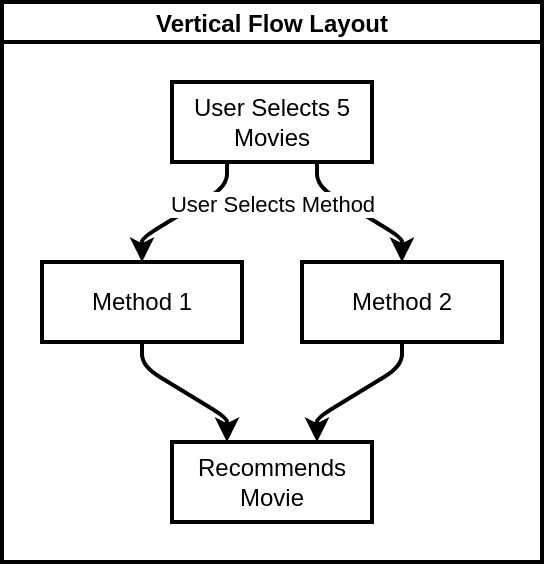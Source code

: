 <mxfile version="22.1.18" type="github">
  <diagram id="C5RBs43oDa-KdzZeNtuy" name="Page-1">
    <mxGraphModel dx="792" dy="1155" grid="1" gridSize="10" guides="1" tooltips="1" connect="1" arrows="1" fold="1" page="1" pageScale="1" pageWidth="827" pageHeight="1169" math="0" shadow="0">
      <root>
        <mxCell id="WIyWlLk6GJQsqaUBKTNV-0" />
        <mxCell id="WIyWlLk6GJQsqaUBKTNV-1" parent="WIyWlLk6GJQsqaUBKTNV-0" />
        <mxCell id="zMEu6venDP8t5pu37ZCi-21" value="Vertical Flow Layout" style="swimlane;startSize=20;horizontal=1;childLayout=flowLayout;flowOrientation=north;resizable=0;interRankCellSpacing=50;containerType=tree;fontSize=12;strokeWidth=2;" vertex="1" parent="WIyWlLk6GJQsqaUBKTNV-1">
          <mxGeometry x="220" y="360" width="270" height="280" as="geometry" />
        </mxCell>
        <mxCell id="zMEu6venDP8t5pu37ZCi-22" value="User Selects 5 Movies" style="whiteSpace=wrap;html=1;fontSize=12;strokeWidth=2;" vertex="1" parent="zMEu6venDP8t5pu37ZCi-21">
          <mxGeometry x="85" y="40" width="100" height="40" as="geometry" />
        </mxCell>
        <mxCell id="zMEu6venDP8t5pu37ZCi-23" value="Method 1&#x9;" style="whiteSpace=wrap;html=1;fontSize=12;strokeWidth=2;" vertex="1" parent="zMEu6venDP8t5pu37ZCi-21">
          <mxGeometry x="20" y="130" width="100" height="40" as="geometry" />
        </mxCell>
        <mxCell id="zMEu6venDP8t5pu37ZCi-24" value="" style="html=1;rounded=1;curved=0;sourcePerimeterSpacing=0;targetPerimeterSpacing=0;startSize=6;endSize=6;noEdgeStyle=1;orthogonal=1;fontSize=12;strokeWidth=2;" edge="1" parent="zMEu6venDP8t5pu37ZCi-21" source="zMEu6venDP8t5pu37ZCi-22" target="zMEu6venDP8t5pu37ZCi-23">
          <mxGeometry relative="1" as="geometry">
            <Array as="points">
              <mxPoint x="112.5" y="92" />
              <mxPoint x="70" y="118" />
            </Array>
          </mxGeometry>
        </mxCell>
        <mxCell id="zMEu6venDP8t5pu37ZCi-25" value="Method 2" style="whiteSpace=wrap;html=1;fontSize=12;strokeWidth=2;" vertex="1" parent="zMEu6venDP8t5pu37ZCi-21">
          <mxGeometry x="150" y="130" width="100" height="40" as="geometry" />
        </mxCell>
        <mxCell id="zMEu6venDP8t5pu37ZCi-26" value="" style="html=1;rounded=1;curved=0;sourcePerimeterSpacing=0;targetPerimeterSpacing=0;startSize=6;endSize=6;noEdgeStyle=1;orthogonal=1;fontSize=12;strokeWidth=2;" edge="1" parent="zMEu6venDP8t5pu37ZCi-21" source="zMEu6venDP8t5pu37ZCi-22" target="zMEu6venDP8t5pu37ZCi-25">
          <mxGeometry relative="1" as="geometry">
            <Array as="points">
              <mxPoint x="157.5" y="92" />
              <mxPoint x="200" y="118" />
            </Array>
          </mxGeometry>
        </mxCell>
        <mxCell id="zMEu6venDP8t5pu37ZCi-31" value="User Selects Method" style="edgeLabel;html=1;align=center;verticalAlign=middle;resizable=0;points=[];" vertex="1" connectable="0" parent="zMEu6venDP8t5pu37ZCi-26">
          <mxGeometry x="-0.268" y="-3" relative="1" as="geometry">
            <mxPoint x="-34" y="-2" as="offset" />
          </mxGeometry>
        </mxCell>
        <mxCell id="zMEu6venDP8t5pu37ZCi-27" value="Recommends Movie" style="whiteSpace=wrap;html=1;fontSize=12;strokeWidth=2;" vertex="1" parent="zMEu6venDP8t5pu37ZCi-21">
          <mxGeometry x="85" y="220" width="100" height="40" as="geometry" />
        </mxCell>
        <mxCell id="zMEu6venDP8t5pu37ZCi-28" value="" style="html=1;rounded=1;curved=0;sourcePerimeterSpacing=0;targetPerimeterSpacing=0;startSize=6;endSize=6;noEdgeStyle=1;orthogonal=1;fontSize=12;strokeWidth=2;" edge="1" parent="zMEu6venDP8t5pu37ZCi-21" source="zMEu6venDP8t5pu37ZCi-23" target="zMEu6venDP8t5pu37ZCi-27">
          <mxGeometry relative="1" as="geometry">
            <Array as="points">
              <mxPoint x="70" y="182" />
              <mxPoint x="112.5" y="208" />
            </Array>
          </mxGeometry>
        </mxCell>
        <mxCell id="zMEu6venDP8t5pu37ZCi-29" value="" style="html=1;rounded=1;curved=0;sourcePerimeterSpacing=0;targetPerimeterSpacing=0;startSize=6;endSize=6;noEdgeStyle=1;orthogonal=1;fontSize=12;strokeWidth=2;" edge="1" parent="zMEu6venDP8t5pu37ZCi-21" source="zMEu6venDP8t5pu37ZCi-25" target="zMEu6venDP8t5pu37ZCi-27">
          <mxGeometry relative="1" as="geometry">
            <Array as="points">
              <mxPoint x="200" y="182" />
              <mxPoint x="157.5" y="208" />
            </Array>
          </mxGeometry>
        </mxCell>
      </root>
    </mxGraphModel>
  </diagram>
</mxfile>
